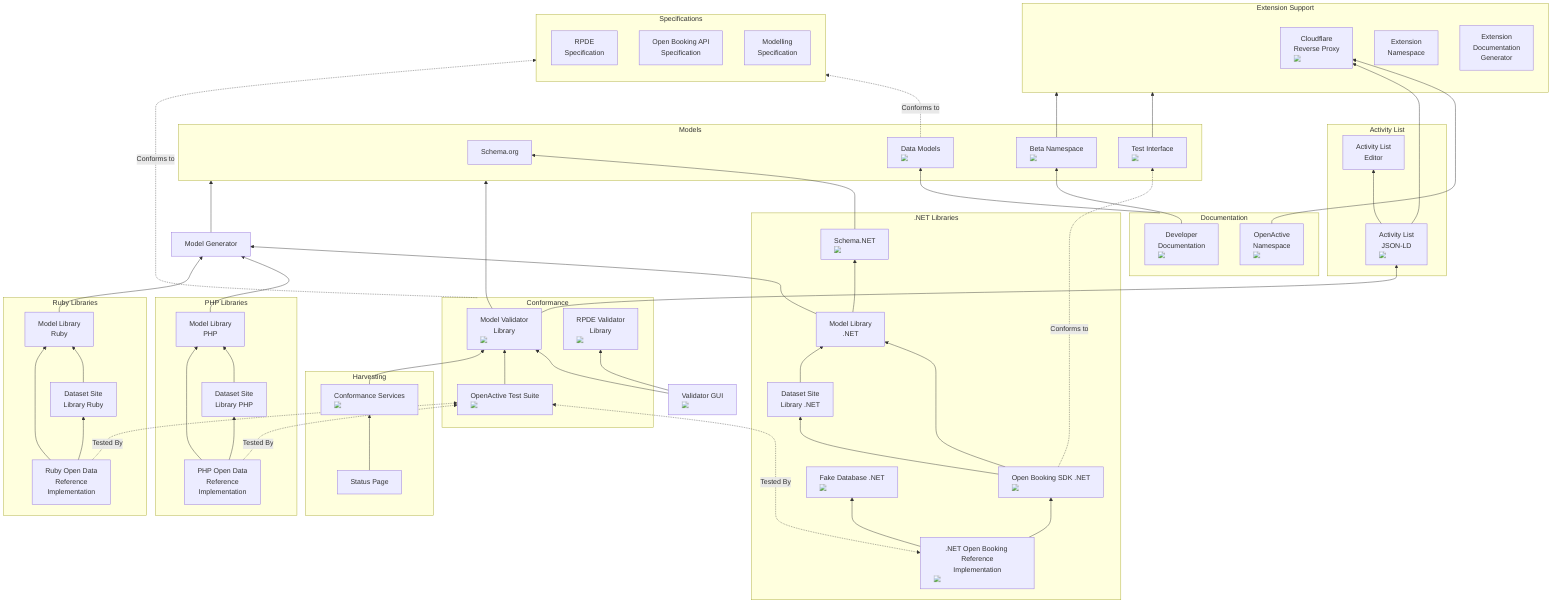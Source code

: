 %%{init: {"theme": "default" }}%%
flowchart BT

  classDef default background-repeat:no-repeat,background-attachment:fixed,background-position:center,margin-bottom:10px
  
  subgraph validator [Conformance]
    DMV["Model Validator<br/>Library<br/><img src='https://travis-ci.com/openactive/data-model-validator.svg?branch=master'/>"]
    click DMV "https://github.com/openactive/data-model-validator/"
    RPDEValidator["RPDE Validator<br/>Library<br/><img src='https://travis-ci.com/openactive/rpde-validator.svg?branch=master'/>"]
    click RPDEValidator "https://github.com/openactive/rpde-validator/"
    TS["OpenActive Test Suite<br/><img src='https://github.com/openactive/openactive-test-suite/workflows/Reference%20Implementation/badge.svg'/>"]
    click TS "https://github.com/openactive/openactive-test-suite/"
  end

  DMVS --> DMV --> models
  DMVS --> RPDEValidator 

  DMVS["Validator GUI<br/><img src='https://travis-ci.com/openactive/data-model-validator-site.svg?branch=master'/>"] 
  click DMVS "https://github.com/openactive/data-model-validator-site/"


  
  subgraph models [Models]
  Schema["Schema.org"]
  DM["Data Models<br/><img src='https://travis-ci.com/openactive/data-models.svg?branch=master'/>"]
  click DM "https://github.com/openactive/data-models"
  TestInterface["Test Interface<br/><img src='https://github.com/openactive/test-interface/workflows/Deploy%20to%20GitHub%20Pages/badge.svg?branch=master'/>"]
  click TestInterface "https://github.com/openactive/test-interface"
  Beta["Beta Namespace<br/><img src='https://github.com/openactive/ns-beta/workflows/Deploy%20to%20GitHub%20Pages/badge.svg?branch=master'/>"]
  click Beta "https://github.com/openactive/ns-beta"
  end
  

  subgraph ExtensionSupport [Extension Support]
  CF["Cloudflare<br/>Reverse Proxy<br/><img src='https://github.com/openactive/cloudflare-reverse-proxy/workflows/Deploy%20to%20Cloudflare/badge.svg?branch=master'/>"]
  click CF "https://github.com/openactive/cloudflare-reverse-proxy"
  
  ExtensionNS["Extension<br/>Namespace"]
  click ExtensionNS "https://github.com/openactive/ns-extension"
  ExtensionDocs["Extension<br/>Documentation<br/>Generator"]
  click ExtensionDocs "https://github.com/openactive/extension-documentation-generator"
  end
  TestInterface & Beta --> ExtensionSupport
  NS & ActivityList --> CF 

  Ref.NET[".NET Open Booking Reference<br/>Implementation<br/><img src='https://github.com/openactive/OpenActive.Server.NET/workflows/OpenActive%20Test%20Suite/badge.svg?branch=master'/>"]
  click Ref.NET "https://github.com/openactive/OpenActive.Server.NET#openactive-reference-implementation-"

  OA.Server.NET["Open Booking SDK .NET<br/><img src='https://github.com/openactive/OpenActive.Server.NET/workflows/OpenActive.Server.NET.Tests/badge.svg?branch=master'/>"]
  click OA.Server.NET "https://github.com/openactive/OpenActive.Server.NET#openactiveservernet--"

  OA.Fakedatabase.NET["Fake Database .NET<br/><img src='https://github.com/openactive/OpenActive.Server.NET/workflows/OpenActive.FakeDatabase.NET.Tests/badge.svg?branch=master'/>"]
  click OA.Fakedatabase.NET "https://github.com/openactive/OpenActive.Server.NET#openactivefakedatabasenet--"

  model-lib["Model Generator"]
  click model-lib "https://github.com/openactive/models-lib"
  Schema.NET["Schema.NET<br/><img src='https://github.com/RehanSaeed/Schema.NET/workflows/Build/badge.svg?branch=master'/>"]
  click Schema.NET "https://github.com/RehanSaeed/Schema.NET"
  
  OA.NET["Model Library<br/>.NET"]
  click OA.NET "https://github.com/openactive/OpenActive.NET"
  models-php["Model Library<br/>PHP"]
  click models-php "https://github.com/openactive/models-php"
  models-ruby["Model Library<br/>Ruby"]
  click models-ruby "https://github.com/openactive/models-ruby"
  
  OA.Dataset.NET["Dataset Site<br/>Library .NET"]
  click OA.Dataset.NET "https://github.com/openactive/OpenActive.DatasetSite.NET"
  dataset-site-php["Dataset Site<br/>Library PHP"]
  click dataset-site-php "https://github.com/openactive/dataset-site-template-php"
  dataset-site-ruby["Dataset Site<br/>Library Ruby"]
  click dataset-site-ruby "https://github.com/openactive/dataset-site-template-ruby"
  

  ref-php["PHP Open Data<br/>Reference<br/>Implementation"]
  click ref-php "https://github.com/openactive/models-php-test"
  ref-ruby["Ruby Open Data<br/>Reference<br/>Implementation"]
  click ref-ruby "https://github.com/openactive/models-ruby-test"




  ActivityList["Activity List<br/>JSON-LD<br/><img src='https://travis-ci.com/openactive/activity-list.svg?branch=master'/>"]
  click ActivityList "https://github.com/openactive/activity-list"
  ActivityListEditor["Activity List<br/>Editor"]
  click ActivityListEditor "https://github.com/openactive/activity-list-editor"


  subgraph specs [Specifications]
  RPDESpec["RPDE<br/>Specification"]
  click RPDESpec "https://openactive.io/realtime-paged-data-exchange/"
  OpenBookingSpec["Open Booking API<br/>Specification"]
  click OpenBookingSpec "https://openactive.io/open-booking-api/EditorsDraft"
  ModelsSpec["Modelling<br/>Specification"]
  click ModelsSpec "https://openactive.io/modelling-opportunity-data/"
  end

  model-lib --> models

  models-php --> model-lib
  OA.NET --> model-lib
  models-ruby --> model-lib

  subgraph ruby-lib [Ruby Libraries]
  ref-ruby --> dataset-site-ruby --> models-ruby
  ref-ruby --> models-ruby
  end

  subgraph net-lib [.NET Libraries]
  Ref.NET --> OA.Server.NET --> OA.NET & OA.Dataset.NET
  Ref.NET --> OA.Fakedatabase.NET
  OA.Dataset.NET --> OA.NET --> Schema.NET --> Schema
  end

  subgraph php-lib [PHP Libraries]
  ref-php --> dataset-site-php --> models-php
  ref-php --> models-php
  end





  DMV --> ActivityList
  
  subgraph act [Activity List]
  ActivityList --> ActivityListEditor
  end


  


	DM -. Conforms to .-> specs



  validator -. Conforms to .-> specs

  Ref.NET<-. Tested By .-> TS
  ref-php-. Tested By .-> TS
  ref-ruby-. Tested By .-> TS
  
  TS --> DMV

  subgraph Documentation [Documentation]
  Docs["Developer<br/>Documentation<br/><img src='https://travis-ci.com/openactive/developer-documentation.svg?branch=master'/>"]
  click Docs "https://github.com/openactive/developer-documentation/"
  NS["OpenActive<br/>Namespace<br/><img src='https://travis-ci.com/openactive/openactive.github.io.svg?branch=master'/>"]
  click NS "https://github.com/openactive/openactive.github.io"
  end
  Documentation --> DM
  Docs --> Beta

  OA.Server.NET -. Conforms to .-> TestInterface

  subgraph harvesting [Harvesting]
  CS["Conformance Services<br/><img src='https://github.com/openactive/conformance-services/workflows/Node.js%20CI/badge.svg?branch=master'/>"]
  click CS "https://github.com/openactive/conformance-services/"
  Status["Status Page"]
  click Status "https://github.com/openactive/conformance-status-page"
  Status --> CS --> DMV
  end